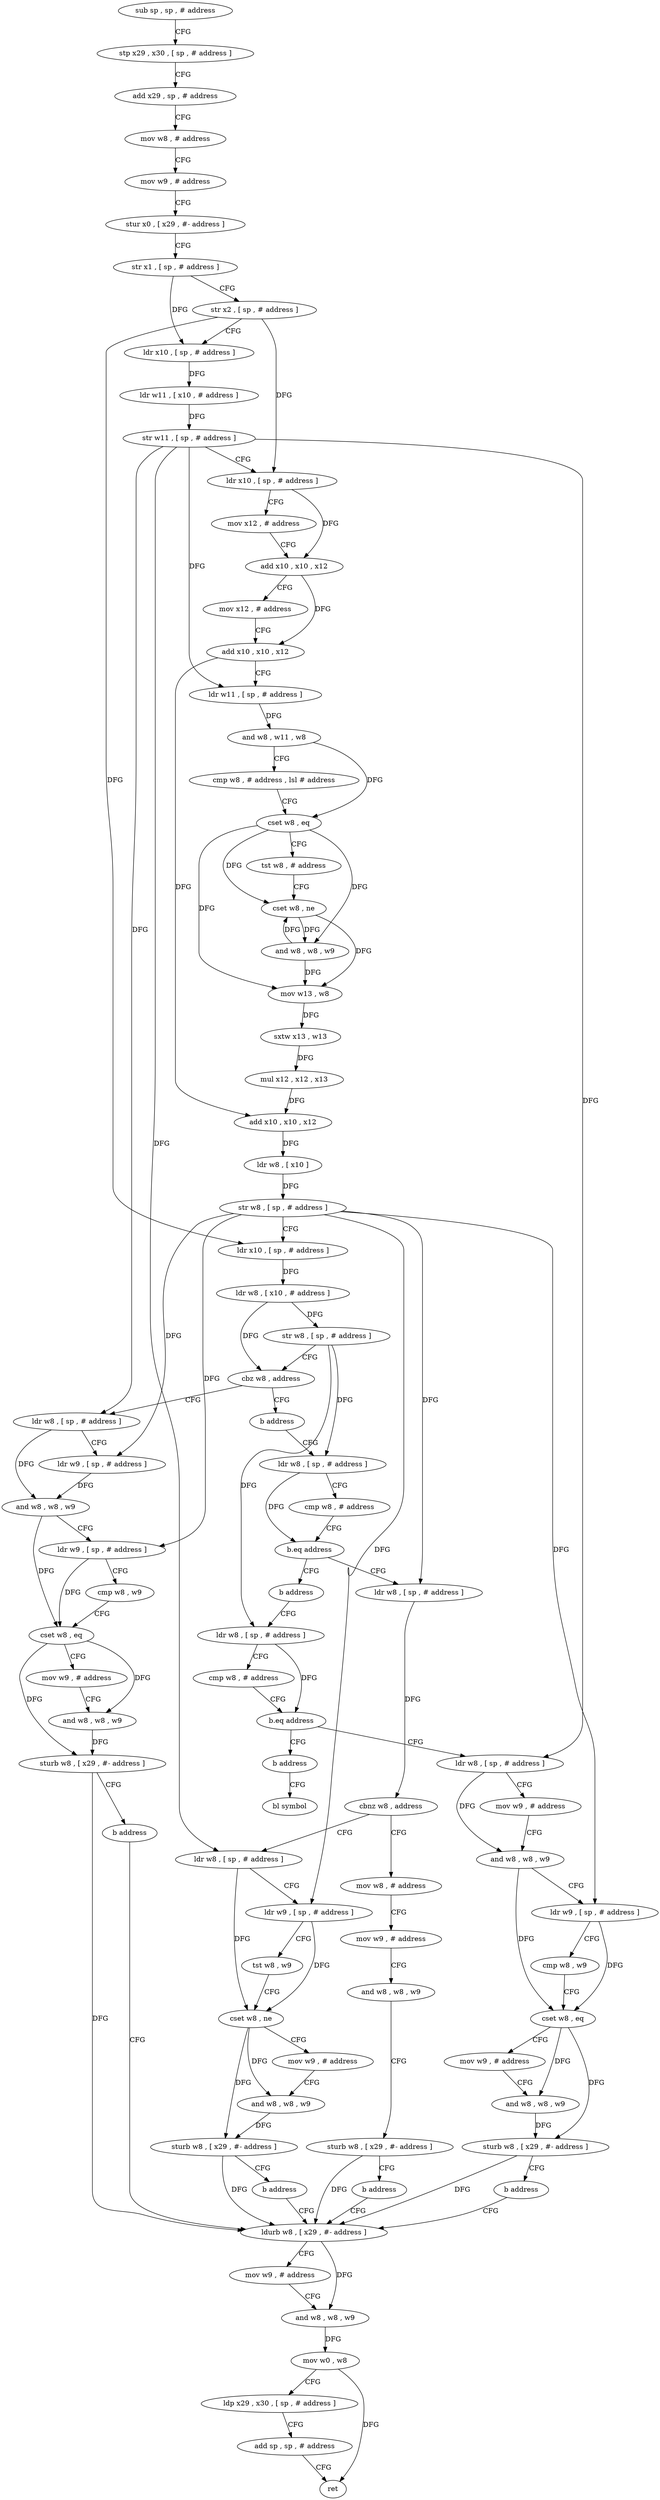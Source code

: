 digraph "func" {
"4221512" [label = "sub sp , sp , # address" ]
"4221516" [label = "stp x29 , x30 , [ sp , # address ]" ]
"4221520" [label = "add x29 , sp , # address" ]
"4221524" [label = "mov w8 , # address" ]
"4221528" [label = "mov w9 , # address" ]
"4221532" [label = "stur x0 , [ x29 , #- address ]" ]
"4221536" [label = "str x1 , [ sp , # address ]" ]
"4221540" [label = "str x2 , [ sp , # address ]" ]
"4221544" [label = "ldr x10 , [ sp , # address ]" ]
"4221548" [label = "ldr w11 , [ x10 , # address ]" ]
"4221552" [label = "str w11 , [ sp , # address ]" ]
"4221556" [label = "ldr x10 , [ sp , # address ]" ]
"4221560" [label = "mov x12 , # address" ]
"4221564" [label = "add x10 , x10 , x12" ]
"4221568" [label = "mov x12 , # address" ]
"4221572" [label = "add x10 , x10 , x12" ]
"4221576" [label = "ldr w11 , [ sp , # address ]" ]
"4221580" [label = "and w8 , w11 , w8" ]
"4221584" [label = "cmp w8 , # address , lsl # address" ]
"4221588" [label = "cset w8 , eq" ]
"4221592" [label = "tst w8 , # address" ]
"4221596" [label = "cset w8 , ne" ]
"4221600" [label = "and w8 , w8 , w9" ]
"4221604" [label = "mov w13 , w8" ]
"4221608" [label = "sxtw x13 , w13" ]
"4221612" [label = "mul x12 , x12 , x13" ]
"4221616" [label = "add x10 , x10 , x12" ]
"4221620" [label = "ldr w8 , [ x10 ]" ]
"4221624" [label = "str w8 , [ sp , # address ]" ]
"4221628" [label = "ldr x10 , [ sp , # address ]" ]
"4221632" [label = "ldr w8 , [ x10 , # address ]" ]
"4221636" [label = "str w8 , [ sp , # address ]" ]
"4221640" [label = "cbz w8 , address" ]
"4221680" [label = "ldr w8 , [ sp , # address ]" ]
"4221644" [label = "b address" ]
"4221684" [label = "ldr w9 , [ sp , # address ]" ]
"4221688" [label = "and w8 , w8 , w9" ]
"4221692" [label = "ldr w9 , [ sp , # address ]" ]
"4221696" [label = "cmp w8 , w9" ]
"4221700" [label = "cset w8 , eq" ]
"4221704" [label = "mov w9 , # address" ]
"4221708" [label = "and w8 , w8 , w9" ]
"4221712" [label = "sturb w8 , [ x29 , #- address ]" ]
"4221716" [label = "b address" ]
"4221824" [label = "ldurb w8 , [ x29 , #- address ]" ]
"4221648" [label = "ldr w8 , [ sp , # address ]" ]
"4221828" [label = "mov w9 , # address" ]
"4221832" [label = "and w8 , w8 , w9" ]
"4221836" [label = "mov w0 , w8" ]
"4221840" [label = "ldp x29 , x30 , [ sp , # address ]" ]
"4221844" [label = "add sp , sp , # address" ]
"4221848" [label = "ret" ]
"4221652" [label = "cmp w8 , # address" ]
"4221656" [label = "b.eq address" ]
"4221720" [label = "ldr w8 , [ sp , # address ]" ]
"4221660" [label = "b address" ]
"4221724" [label = "cbnz w8 , address" ]
"4221748" [label = "ldr w8 , [ sp , # address ]" ]
"4221728" [label = "mov w8 , # address" ]
"4221664" [label = "ldr w8 , [ sp , # address ]" ]
"4221752" [label = "ldr w9 , [ sp , # address ]" ]
"4221756" [label = "tst w8 , w9" ]
"4221760" [label = "cset w8 , ne" ]
"4221764" [label = "mov w9 , # address" ]
"4221768" [label = "and w8 , w8 , w9" ]
"4221772" [label = "sturb w8 , [ x29 , #- address ]" ]
"4221776" [label = "b address" ]
"4221732" [label = "mov w9 , # address" ]
"4221736" [label = "and w8 , w8 , w9" ]
"4221740" [label = "sturb w8 , [ x29 , #- address ]" ]
"4221744" [label = "b address" ]
"4221668" [label = "cmp w8 , # address" ]
"4221672" [label = "b.eq address" ]
"4221780" [label = "ldr w8 , [ sp , # address ]" ]
"4221676" [label = "b address" ]
"4221784" [label = "mov w9 , # address" ]
"4221788" [label = "and w8 , w8 , w9" ]
"4221792" [label = "ldr w9 , [ sp , # address ]" ]
"4221796" [label = "cmp w8 , w9" ]
"4221800" [label = "cset w8 , eq" ]
"4221804" [label = "mov w9 , # address" ]
"4221808" [label = "and w8 , w8 , w9" ]
"4221812" [label = "sturb w8 , [ x29 , #- address ]" ]
"4221816" [label = "b address" ]
"4221820" [label = "bl symbol" ]
"4221512" -> "4221516" [ label = "CFG" ]
"4221516" -> "4221520" [ label = "CFG" ]
"4221520" -> "4221524" [ label = "CFG" ]
"4221524" -> "4221528" [ label = "CFG" ]
"4221528" -> "4221532" [ label = "CFG" ]
"4221532" -> "4221536" [ label = "CFG" ]
"4221536" -> "4221540" [ label = "CFG" ]
"4221536" -> "4221544" [ label = "DFG" ]
"4221540" -> "4221544" [ label = "CFG" ]
"4221540" -> "4221556" [ label = "DFG" ]
"4221540" -> "4221628" [ label = "DFG" ]
"4221544" -> "4221548" [ label = "DFG" ]
"4221548" -> "4221552" [ label = "DFG" ]
"4221552" -> "4221556" [ label = "CFG" ]
"4221552" -> "4221576" [ label = "DFG" ]
"4221552" -> "4221680" [ label = "DFG" ]
"4221552" -> "4221748" [ label = "DFG" ]
"4221552" -> "4221780" [ label = "DFG" ]
"4221556" -> "4221560" [ label = "CFG" ]
"4221556" -> "4221564" [ label = "DFG" ]
"4221560" -> "4221564" [ label = "CFG" ]
"4221564" -> "4221568" [ label = "CFG" ]
"4221564" -> "4221572" [ label = "DFG" ]
"4221568" -> "4221572" [ label = "CFG" ]
"4221572" -> "4221576" [ label = "CFG" ]
"4221572" -> "4221616" [ label = "DFG" ]
"4221576" -> "4221580" [ label = "DFG" ]
"4221580" -> "4221584" [ label = "CFG" ]
"4221580" -> "4221588" [ label = "DFG" ]
"4221584" -> "4221588" [ label = "CFG" ]
"4221588" -> "4221592" [ label = "CFG" ]
"4221588" -> "4221596" [ label = "DFG" ]
"4221588" -> "4221600" [ label = "DFG" ]
"4221588" -> "4221604" [ label = "DFG" ]
"4221592" -> "4221596" [ label = "CFG" ]
"4221596" -> "4221600" [ label = "DFG" ]
"4221596" -> "4221604" [ label = "DFG" ]
"4221600" -> "4221604" [ label = "DFG" ]
"4221600" -> "4221596" [ label = "DFG" ]
"4221604" -> "4221608" [ label = "DFG" ]
"4221608" -> "4221612" [ label = "DFG" ]
"4221612" -> "4221616" [ label = "DFG" ]
"4221616" -> "4221620" [ label = "DFG" ]
"4221620" -> "4221624" [ label = "DFG" ]
"4221624" -> "4221628" [ label = "CFG" ]
"4221624" -> "4221684" [ label = "DFG" ]
"4221624" -> "4221692" [ label = "DFG" ]
"4221624" -> "4221720" [ label = "DFG" ]
"4221624" -> "4221752" [ label = "DFG" ]
"4221624" -> "4221792" [ label = "DFG" ]
"4221628" -> "4221632" [ label = "DFG" ]
"4221632" -> "4221636" [ label = "DFG" ]
"4221632" -> "4221640" [ label = "DFG" ]
"4221636" -> "4221640" [ label = "CFG" ]
"4221636" -> "4221648" [ label = "DFG" ]
"4221636" -> "4221664" [ label = "DFG" ]
"4221640" -> "4221680" [ label = "CFG" ]
"4221640" -> "4221644" [ label = "CFG" ]
"4221680" -> "4221684" [ label = "CFG" ]
"4221680" -> "4221688" [ label = "DFG" ]
"4221644" -> "4221648" [ label = "CFG" ]
"4221684" -> "4221688" [ label = "DFG" ]
"4221688" -> "4221692" [ label = "CFG" ]
"4221688" -> "4221700" [ label = "DFG" ]
"4221692" -> "4221696" [ label = "CFG" ]
"4221692" -> "4221700" [ label = "DFG" ]
"4221696" -> "4221700" [ label = "CFG" ]
"4221700" -> "4221704" [ label = "CFG" ]
"4221700" -> "4221708" [ label = "DFG" ]
"4221700" -> "4221712" [ label = "DFG" ]
"4221704" -> "4221708" [ label = "CFG" ]
"4221708" -> "4221712" [ label = "DFG" ]
"4221712" -> "4221716" [ label = "CFG" ]
"4221712" -> "4221824" [ label = "DFG" ]
"4221716" -> "4221824" [ label = "CFG" ]
"4221824" -> "4221828" [ label = "CFG" ]
"4221824" -> "4221832" [ label = "DFG" ]
"4221648" -> "4221652" [ label = "CFG" ]
"4221648" -> "4221656" [ label = "DFG" ]
"4221828" -> "4221832" [ label = "CFG" ]
"4221832" -> "4221836" [ label = "DFG" ]
"4221836" -> "4221840" [ label = "CFG" ]
"4221836" -> "4221848" [ label = "DFG" ]
"4221840" -> "4221844" [ label = "CFG" ]
"4221844" -> "4221848" [ label = "CFG" ]
"4221652" -> "4221656" [ label = "CFG" ]
"4221656" -> "4221720" [ label = "CFG" ]
"4221656" -> "4221660" [ label = "CFG" ]
"4221720" -> "4221724" [ label = "DFG" ]
"4221660" -> "4221664" [ label = "CFG" ]
"4221724" -> "4221748" [ label = "CFG" ]
"4221724" -> "4221728" [ label = "CFG" ]
"4221748" -> "4221752" [ label = "CFG" ]
"4221748" -> "4221760" [ label = "DFG" ]
"4221728" -> "4221732" [ label = "CFG" ]
"4221664" -> "4221668" [ label = "CFG" ]
"4221664" -> "4221672" [ label = "DFG" ]
"4221752" -> "4221756" [ label = "CFG" ]
"4221752" -> "4221760" [ label = "DFG" ]
"4221756" -> "4221760" [ label = "CFG" ]
"4221760" -> "4221764" [ label = "CFG" ]
"4221760" -> "4221768" [ label = "DFG" ]
"4221760" -> "4221772" [ label = "DFG" ]
"4221764" -> "4221768" [ label = "CFG" ]
"4221768" -> "4221772" [ label = "DFG" ]
"4221772" -> "4221776" [ label = "CFG" ]
"4221772" -> "4221824" [ label = "DFG" ]
"4221776" -> "4221824" [ label = "CFG" ]
"4221732" -> "4221736" [ label = "CFG" ]
"4221736" -> "4221740" [ label = "CFG" ]
"4221740" -> "4221744" [ label = "CFG" ]
"4221740" -> "4221824" [ label = "DFG" ]
"4221744" -> "4221824" [ label = "CFG" ]
"4221668" -> "4221672" [ label = "CFG" ]
"4221672" -> "4221780" [ label = "CFG" ]
"4221672" -> "4221676" [ label = "CFG" ]
"4221780" -> "4221784" [ label = "CFG" ]
"4221780" -> "4221788" [ label = "DFG" ]
"4221676" -> "4221820" [ label = "CFG" ]
"4221784" -> "4221788" [ label = "CFG" ]
"4221788" -> "4221792" [ label = "CFG" ]
"4221788" -> "4221800" [ label = "DFG" ]
"4221792" -> "4221796" [ label = "CFG" ]
"4221792" -> "4221800" [ label = "DFG" ]
"4221796" -> "4221800" [ label = "CFG" ]
"4221800" -> "4221804" [ label = "CFG" ]
"4221800" -> "4221808" [ label = "DFG" ]
"4221800" -> "4221812" [ label = "DFG" ]
"4221804" -> "4221808" [ label = "CFG" ]
"4221808" -> "4221812" [ label = "DFG" ]
"4221812" -> "4221816" [ label = "CFG" ]
"4221812" -> "4221824" [ label = "DFG" ]
"4221816" -> "4221824" [ label = "CFG" ]
}
